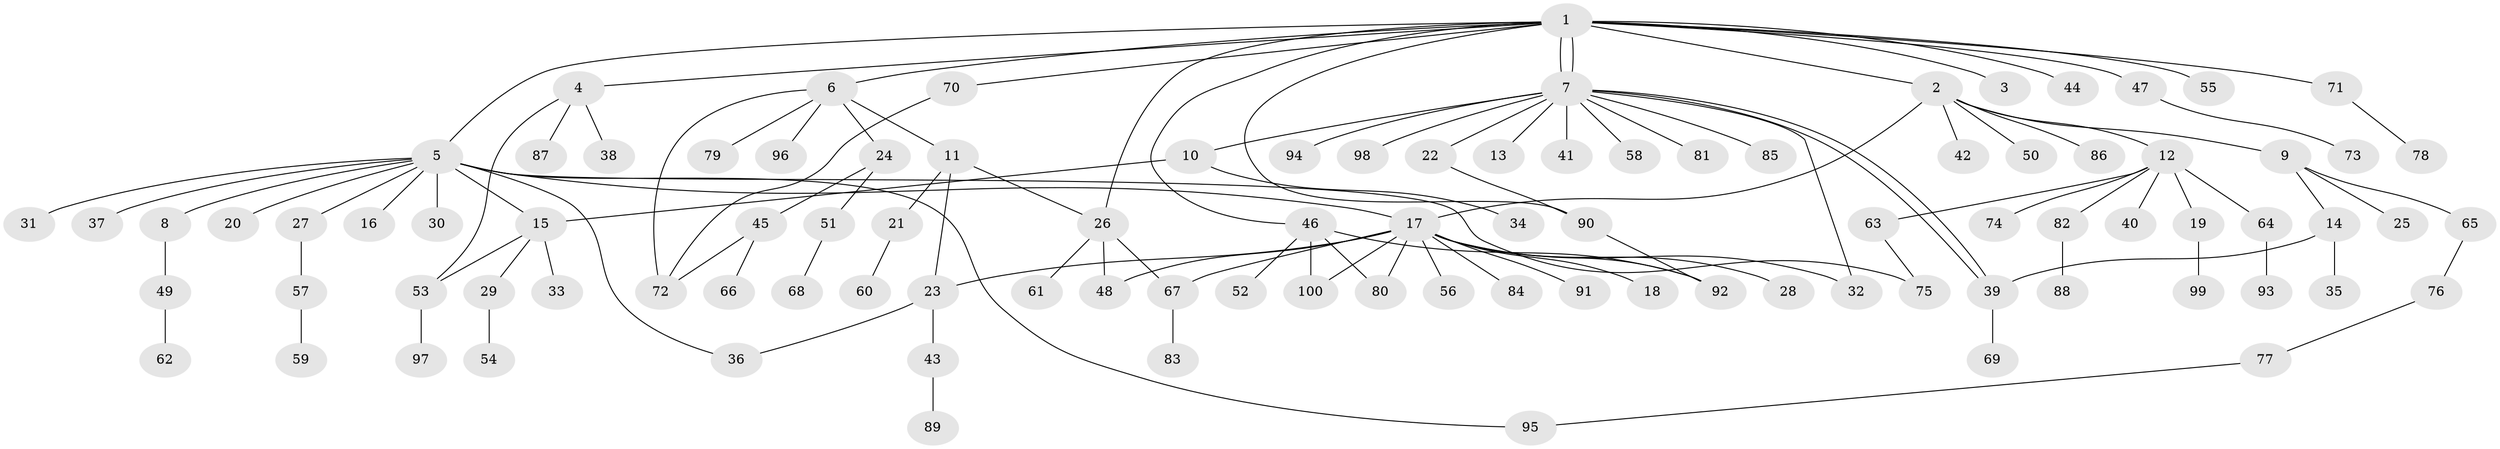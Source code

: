 // Generated by graph-tools (version 1.1) at 2025/01/03/09/25 03:01:43]
// undirected, 100 vertices, 120 edges
graph export_dot {
graph [start="1"]
  node [color=gray90,style=filled];
  1;
  2;
  3;
  4;
  5;
  6;
  7;
  8;
  9;
  10;
  11;
  12;
  13;
  14;
  15;
  16;
  17;
  18;
  19;
  20;
  21;
  22;
  23;
  24;
  25;
  26;
  27;
  28;
  29;
  30;
  31;
  32;
  33;
  34;
  35;
  36;
  37;
  38;
  39;
  40;
  41;
  42;
  43;
  44;
  45;
  46;
  47;
  48;
  49;
  50;
  51;
  52;
  53;
  54;
  55;
  56;
  57;
  58;
  59;
  60;
  61;
  62;
  63;
  64;
  65;
  66;
  67;
  68;
  69;
  70;
  71;
  72;
  73;
  74;
  75;
  76;
  77;
  78;
  79;
  80;
  81;
  82;
  83;
  84;
  85;
  86;
  87;
  88;
  89;
  90;
  91;
  92;
  93;
  94;
  95;
  96;
  97;
  98;
  99;
  100;
  1 -- 2;
  1 -- 3;
  1 -- 4;
  1 -- 5;
  1 -- 6;
  1 -- 7;
  1 -- 7;
  1 -- 26;
  1 -- 44;
  1 -- 46;
  1 -- 47;
  1 -- 55;
  1 -- 70;
  1 -- 71;
  1 -- 90;
  2 -- 9;
  2 -- 12;
  2 -- 17;
  2 -- 42;
  2 -- 50;
  2 -- 86;
  4 -- 38;
  4 -- 53;
  4 -- 87;
  5 -- 8;
  5 -- 15;
  5 -- 16;
  5 -- 17;
  5 -- 20;
  5 -- 27;
  5 -- 30;
  5 -- 31;
  5 -- 36;
  5 -- 37;
  5 -- 75;
  5 -- 95;
  6 -- 11;
  6 -- 24;
  6 -- 72;
  6 -- 79;
  6 -- 96;
  7 -- 10;
  7 -- 13;
  7 -- 22;
  7 -- 32;
  7 -- 39;
  7 -- 39;
  7 -- 41;
  7 -- 58;
  7 -- 81;
  7 -- 85;
  7 -- 94;
  7 -- 98;
  8 -- 49;
  9 -- 14;
  9 -- 25;
  9 -- 65;
  10 -- 15;
  10 -- 34;
  11 -- 21;
  11 -- 23;
  11 -- 26;
  12 -- 19;
  12 -- 40;
  12 -- 63;
  12 -- 64;
  12 -- 74;
  12 -- 82;
  14 -- 35;
  14 -- 39;
  15 -- 29;
  15 -- 33;
  15 -- 53;
  17 -- 18;
  17 -- 23;
  17 -- 28;
  17 -- 32;
  17 -- 48;
  17 -- 56;
  17 -- 67;
  17 -- 80;
  17 -- 84;
  17 -- 91;
  17 -- 92;
  17 -- 100;
  19 -- 99;
  21 -- 60;
  22 -- 90;
  23 -- 36;
  23 -- 43;
  24 -- 45;
  24 -- 51;
  26 -- 48;
  26 -- 61;
  26 -- 67;
  27 -- 57;
  29 -- 54;
  39 -- 69;
  43 -- 89;
  45 -- 66;
  45 -- 72;
  46 -- 52;
  46 -- 80;
  46 -- 92;
  46 -- 100;
  47 -- 73;
  49 -- 62;
  51 -- 68;
  53 -- 97;
  57 -- 59;
  63 -- 75;
  64 -- 93;
  65 -- 76;
  67 -- 83;
  70 -- 72;
  71 -- 78;
  76 -- 77;
  77 -- 95;
  82 -- 88;
  90 -- 92;
}
